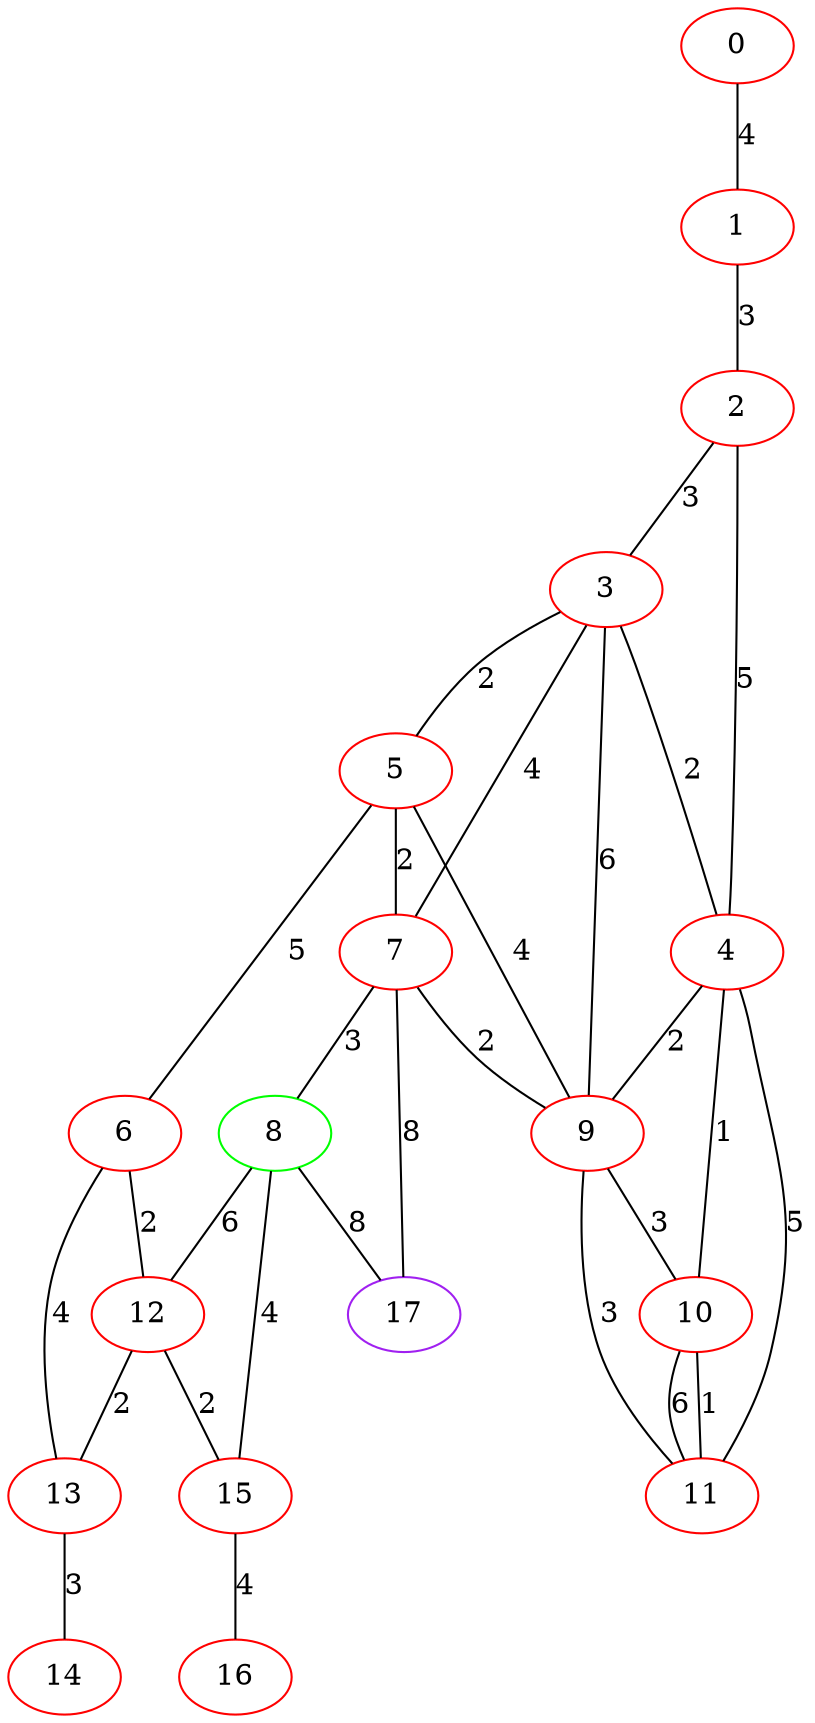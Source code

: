 graph "" {
0 [color=red, weight=1];
1 [color=red, weight=1];
2 [color=red, weight=1];
3 [color=red, weight=1];
4 [color=red, weight=1];
5 [color=red, weight=1];
6 [color=red, weight=1];
7 [color=red, weight=1];
8 [color=green, weight=2];
9 [color=red, weight=1];
10 [color=red, weight=1];
11 [color=red, weight=1];
12 [color=red, weight=1];
13 [color=red, weight=1];
14 [color=red, weight=1];
15 [color=red, weight=1];
16 [color=red, weight=1];
17 [color=purple, weight=4];
0 -- 1  [key=0, label=4];
1 -- 2  [key=0, label=3];
2 -- 3  [key=0, label=3];
2 -- 4  [key=0, label=5];
3 -- 9  [key=0, label=6];
3 -- 4  [key=0, label=2];
3 -- 5  [key=0, label=2];
3 -- 7  [key=0, label=4];
4 -- 9  [key=0, label=2];
4 -- 10  [key=0, label=1];
4 -- 11  [key=0, label=5];
5 -- 9  [key=0, label=4];
5 -- 6  [key=0, label=5];
5 -- 7  [key=0, label=2];
6 -- 12  [key=0, label=2];
6 -- 13  [key=0, label=4];
7 -- 8  [key=0, label=3];
7 -- 9  [key=0, label=2];
7 -- 17  [key=0, label=8];
8 -- 17  [key=0, label=8];
8 -- 12  [key=0, label=6];
8 -- 15  [key=0, label=4];
9 -- 10  [key=0, label=3];
9 -- 11  [key=0, label=3];
10 -- 11  [key=0, label=6];
10 -- 11  [key=1, label=1];
12 -- 13  [key=0, label=2];
12 -- 15  [key=0, label=2];
13 -- 14  [key=0, label=3];
15 -- 16  [key=0, label=4];
}

